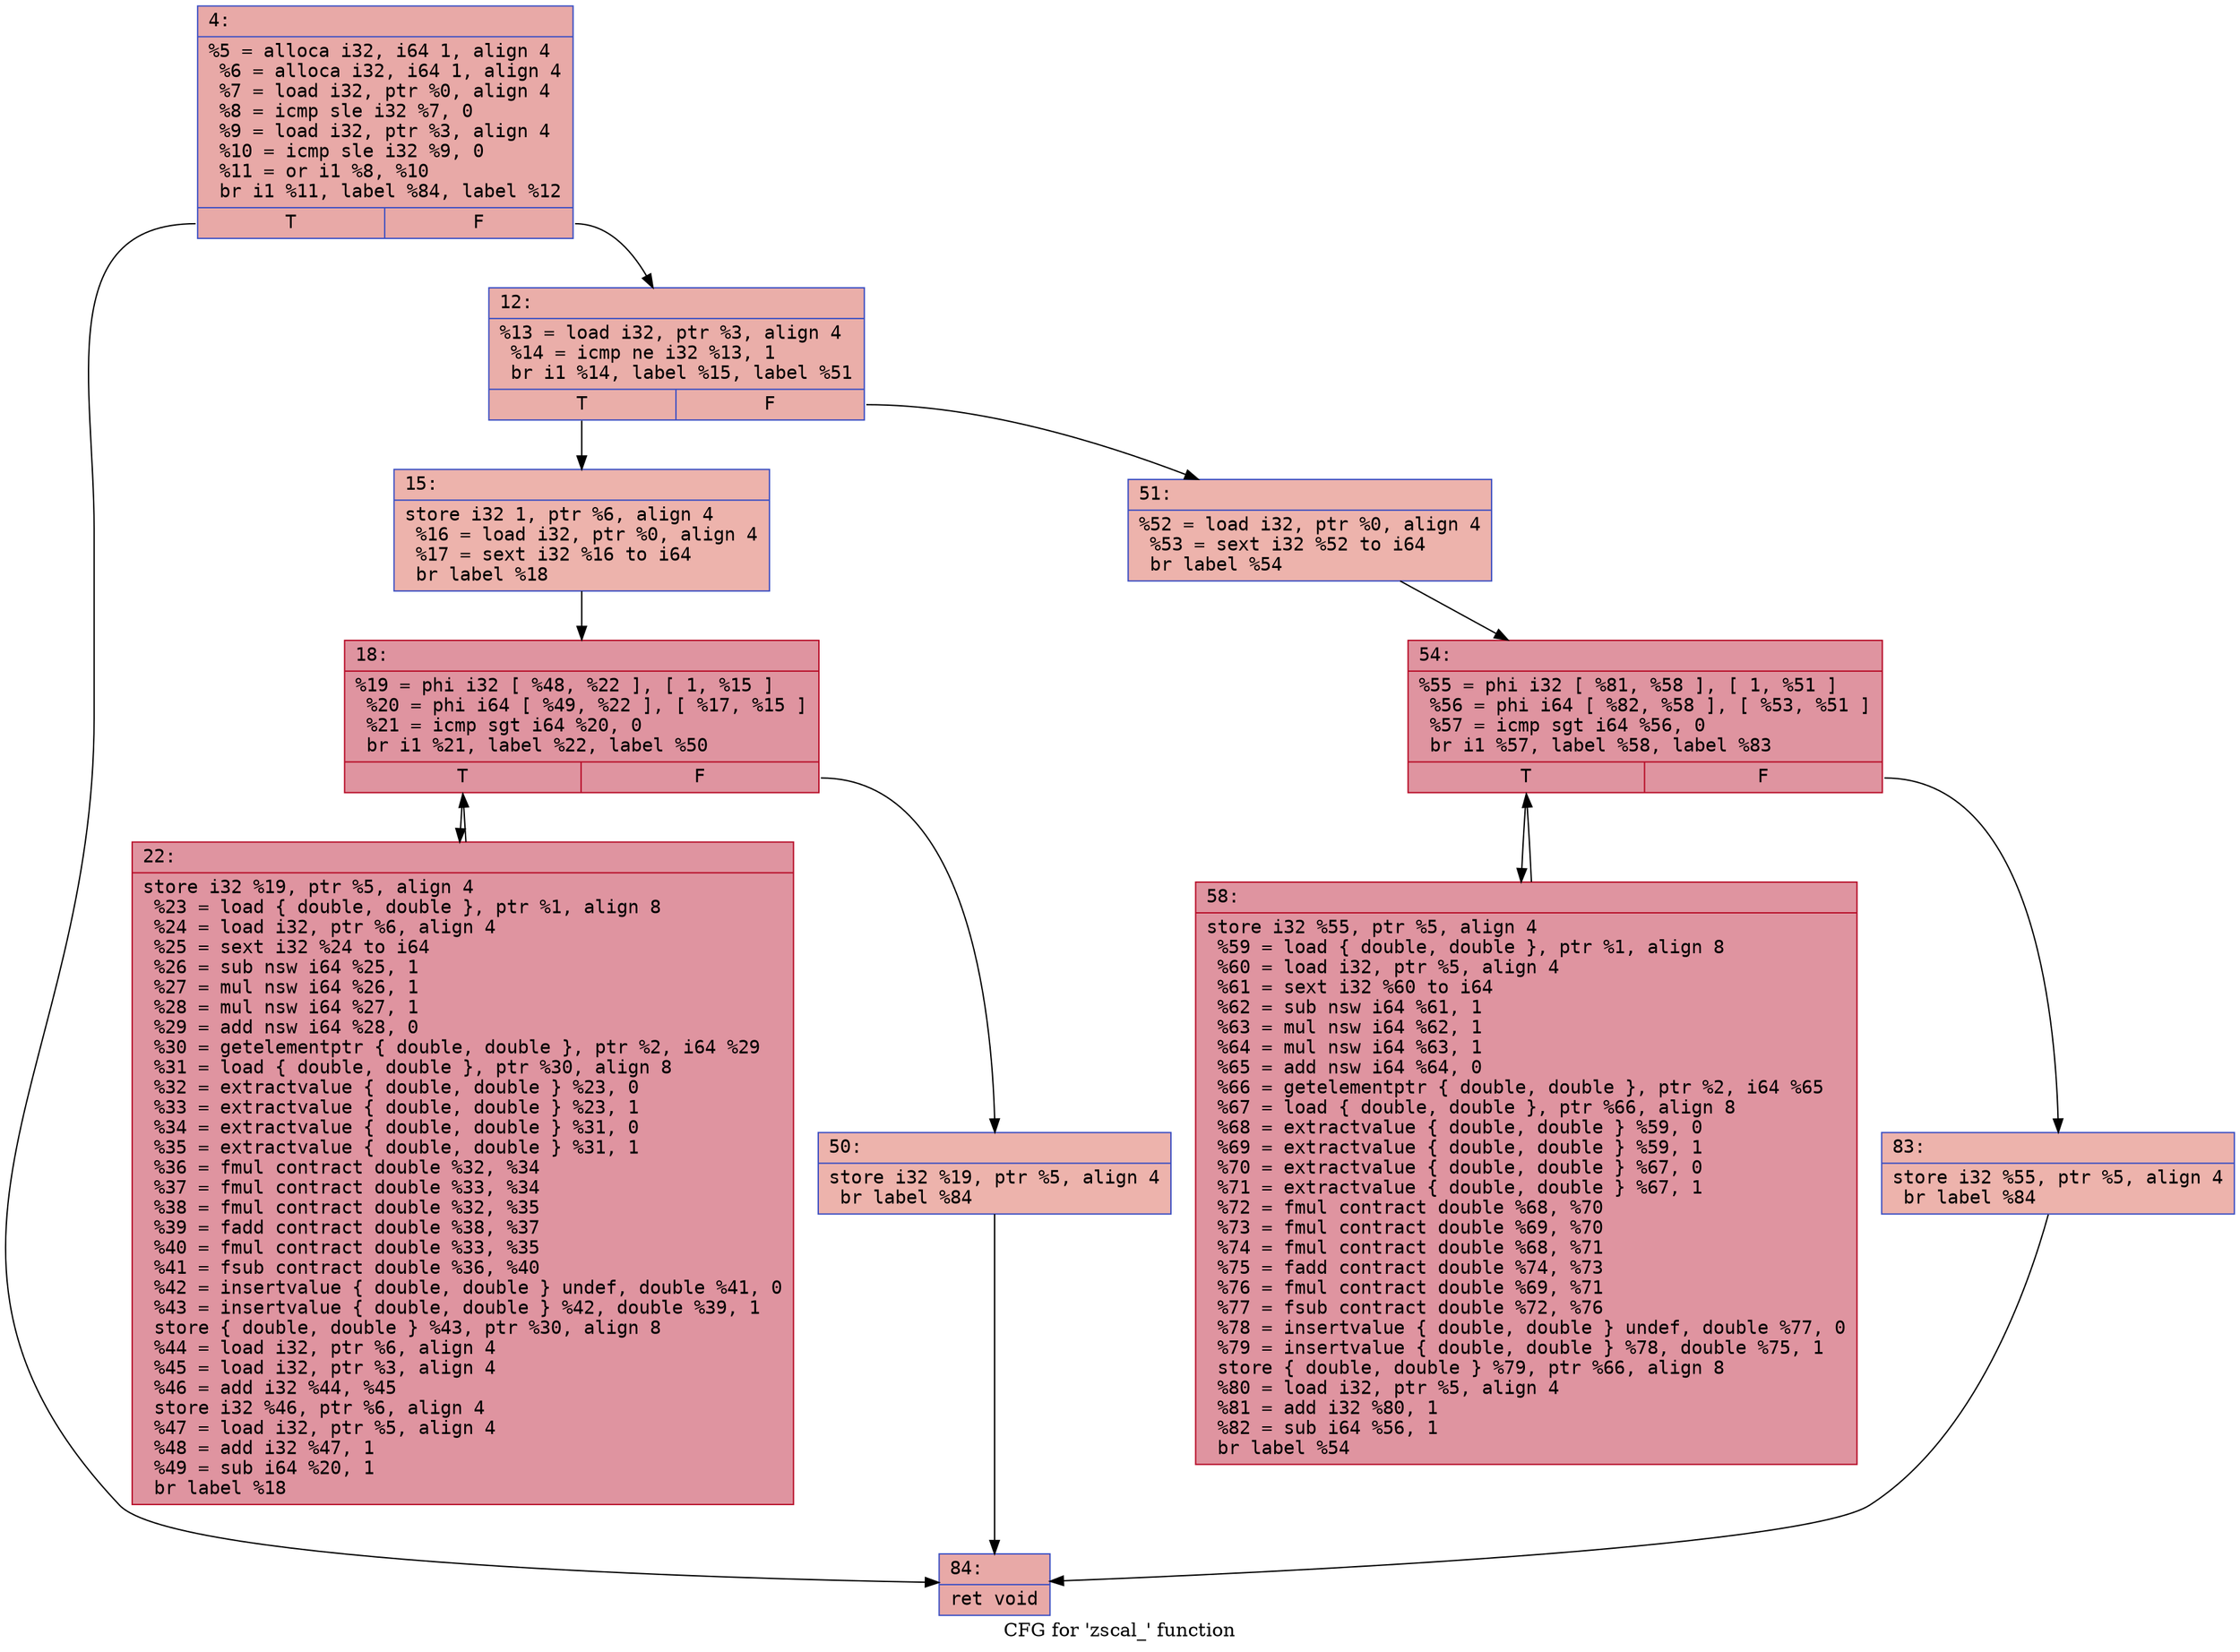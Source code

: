 digraph "CFG for 'zscal_' function" {
	label="CFG for 'zscal_' function";

	Node0x55ee10a116f0 [shape=record,color="#3d50c3ff", style=filled, fillcolor="#ca3b3770" fontname="Courier",label="{4:\l|  %5 = alloca i32, i64 1, align 4\l  %6 = alloca i32, i64 1, align 4\l  %7 = load i32, ptr %0, align 4\l  %8 = icmp sle i32 %7, 0\l  %9 = load i32, ptr %3, align 4\l  %10 = icmp sle i32 %9, 0\l  %11 = or i1 %8, %10\l  br i1 %11, label %84, label %12\l|{<s0>T|<s1>F}}"];
	Node0x55ee10a116f0:s0 -> Node0x55ee10a11af0[tooltip="4 -> 84\nProbability 50.00%" ];
	Node0x55ee10a116f0:s1 -> Node0x55ee10a11b40[tooltip="4 -> 12\nProbability 50.00%" ];
	Node0x55ee10a11b40 [shape=record,color="#3d50c3ff", style=filled, fillcolor="#d0473d70" fontname="Courier",label="{12:\l|  %13 = load i32, ptr %3, align 4\l  %14 = icmp ne i32 %13, 1\l  br i1 %14, label %15, label %51\l|{<s0>T|<s1>F}}"];
	Node0x55ee10a11b40:s0 -> Node0x55ee10a11d50[tooltip="12 -> 15\nProbability 50.00%" ];
	Node0x55ee10a11b40:s1 -> Node0x55ee10a11da0[tooltip="12 -> 51\nProbability 50.00%" ];
	Node0x55ee10a11d50 [shape=record,color="#3d50c3ff", style=filled, fillcolor="#d6524470" fontname="Courier",label="{15:\l|  store i32 1, ptr %6, align 4\l  %16 = load i32, ptr %0, align 4\l  %17 = sext i32 %16 to i64\l  br label %18\l}"];
	Node0x55ee10a11d50 -> Node0x55ee10a12030[tooltip="15 -> 18\nProbability 100.00%" ];
	Node0x55ee10a12030 [shape=record,color="#b70d28ff", style=filled, fillcolor="#b70d2870" fontname="Courier",label="{18:\l|  %19 = phi i32 [ %48, %22 ], [ 1, %15 ]\l  %20 = phi i64 [ %49, %22 ], [ %17, %15 ]\l  %21 = icmp sgt i64 %20, 0\l  br i1 %21, label %22, label %50\l|{<s0>T|<s1>F}}"];
	Node0x55ee10a12030:s0 -> Node0x55ee10a120f0[tooltip="18 -> 22\nProbability 96.88%" ];
	Node0x55ee10a12030:s1 -> Node0x55ee10a12350[tooltip="18 -> 50\nProbability 3.12%" ];
	Node0x55ee10a120f0 [shape=record,color="#b70d28ff", style=filled, fillcolor="#b70d2870" fontname="Courier",label="{22:\l|  store i32 %19, ptr %5, align 4\l  %23 = load \{ double, double \}, ptr %1, align 8\l  %24 = load i32, ptr %6, align 4\l  %25 = sext i32 %24 to i64\l  %26 = sub nsw i64 %25, 1\l  %27 = mul nsw i64 %26, 1\l  %28 = mul nsw i64 %27, 1\l  %29 = add nsw i64 %28, 0\l  %30 = getelementptr \{ double, double \}, ptr %2, i64 %29\l  %31 = load \{ double, double \}, ptr %30, align 8\l  %32 = extractvalue \{ double, double \} %23, 0\l  %33 = extractvalue \{ double, double \} %23, 1\l  %34 = extractvalue \{ double, double \} %31, 0\l  %35 = extractvalue \{ double, double \} %31, 1\l  %36 = fmul contract double %32, %34\l  %37 = fmul contract double %33, %34\l  %38 = fmul contract double %32, %35\l  %39 = fadd contract double %38, %37\l  %40 = fmul contract double %33, %35\l  %41 = fsub contract double %36, %40\l  %42 = insertvalue \{ double, double \} undef, double %41, 0\l  %43 = insertvalue \{ double, double \} %42, double %39, 1\l  store \{ double, double \} %43, ptr %30, align 8\l  %44 = load i32, ptr %6, align 4\l  %45 = load i32, ptr %3, align 4\l  %46 = add i32 %44, %45\l  store i32 %46, ptr %6, align 4\l  %47 = load i32, ptr %5, align 4\l  %48 = add i32 %47, 1\l  %49 = sub i64 %20, 1\l  br label %18\l}"];
	Node0x55ee10a120f0 -> Node0x55ee10a12030[tooltip="22 -> 18\nProbability 100.00%" ];
	Node0x55ee10a12350 [shape=record,color="#3d50c3ff", style=filled, fillcolor="#d6524470" fontname="Courier",label="{50:\l|  store i32 %19, ptr %5, align 4\l  br label %84\l}"];
	Node0x55ee10a12350 -> Node0x55ee10a11af0[tooltip="50 -> 84\nProbability 100.00%" ];
	Node0x55ee10a11da0 [shape=record,color="#3d50c3ff", style=filled, fillcolor="#d6524470" fontname="Courier",label="{51:\l|  %52 = load i32, ptr %0, align 4\l  %53 = sext i32 %52 to i64\l  br label %54\l}"];
	Node0x55ee10a11da0 -> Node0x55ee10a14d50[tooltip="51 -> 54\nProbability 100.00%" ];
	Node0x55ee10a14d50 [shape=record,color="#b70d28ff", style=filled, fillcolor="#b70d2870" fontname="Courier",label="{54:\l|  %55 = phi i32 [ %81, %58 ], [ 1, %51 ]\l  %56 = phi i64 [ %82, %58 ], [ %53, %51 ]\l  %57 = icmp sgt i64 %56, 0\l  br i1 %57, label %58, label %83\l|{<s0>T|<s1>F}}"];
	Node0x55ee10a14d50:s0 -> Node0x55ee10a14e10[tooltip="54 -> 58\nProbability 96.88%" ];
	Node0x55ee10a14d50:s1 -> Node0x55ee10a15070[tooltip="54 -> 83\nProbability 3.12%" ];
	Node0x55ee10a14e10 [shape=record,color="#b70d28ff", style=filled, fillcolor="#b70d2870" fontname="Courier",label="{58:\l|  store i32 %55, ptr %5, align 4\l  %59 = load \{ double, double \}, ptr %1, align 8\l  %60 = load i32, ptr %5, align 4\l  %61 = sext i32 %60 to i64\l  %62 = sub nsw i64 %61, 1\l  %63 = mul nsw i64 %62, 1\l  %64 = mul nsw i64 %63, 1\l  %65 = add nsw i64 %64, 0\l  %66 = getelementptr \{ double, double \}, ptr %2, i64 %65\l  %67 = load \{ double, double \}, ptr %66, align 8\l  %68 = extractvalue \{ double, double \} %59, 0\l  %69 = extractvalue \{ double, double \} %59, 1\l  %70 = extractvalue \{ double, double \} %67, 0\l  %71 = extractvalue \{ double, double \} %67, 1\l  %72 = fmul contract double %68, %70\l  %73 = fmul contract double %69, %70\l  %74 = fmul contract double %68, %71\l  %75 = fadd contract double %74, %73\l  %76 = fmul contract double %69, %71\l  %77 = fsub contract double %72, %76\l  %78 = insertvalue \{ double, double \} undef, double %77, 0\l  %79 = insertvalue \{ double, double \} %78, double %75, 1\l  store \{ double, double \} %79, ptr %66, align 8\l  %80 = load i32, ptr %5, align 4\l  %81 = add i32 %80, 1\l  %82 = sub i64 %56, 1\l  br label %54\l}"];
	Node0x55ee10a14e10 -> Node0x55ee10a14d50[tooltip="58 -> 54\nProbability 100.00%" ];
	Node0x55ee10a15070 [shape=record,color="#3d50c3ff", style=filled, fillcolor="#d6524470" fontname="Courier",label="{83:\l|  store i32 %55, ptr %5, align 4\l  br label %84\l}"];
	Node0x55ee10a15070 -> Node0x55ee10a11af0[tooltip="83 -> 84\nProbability 100.00%" ];
	Node0x55ee10a11af0 [shape=record,color="#3d50c3ff", style=filled, fillcolor="#ca3b3770" fontname="Courier",label="{84:\l|  ret void\l}"];
}
